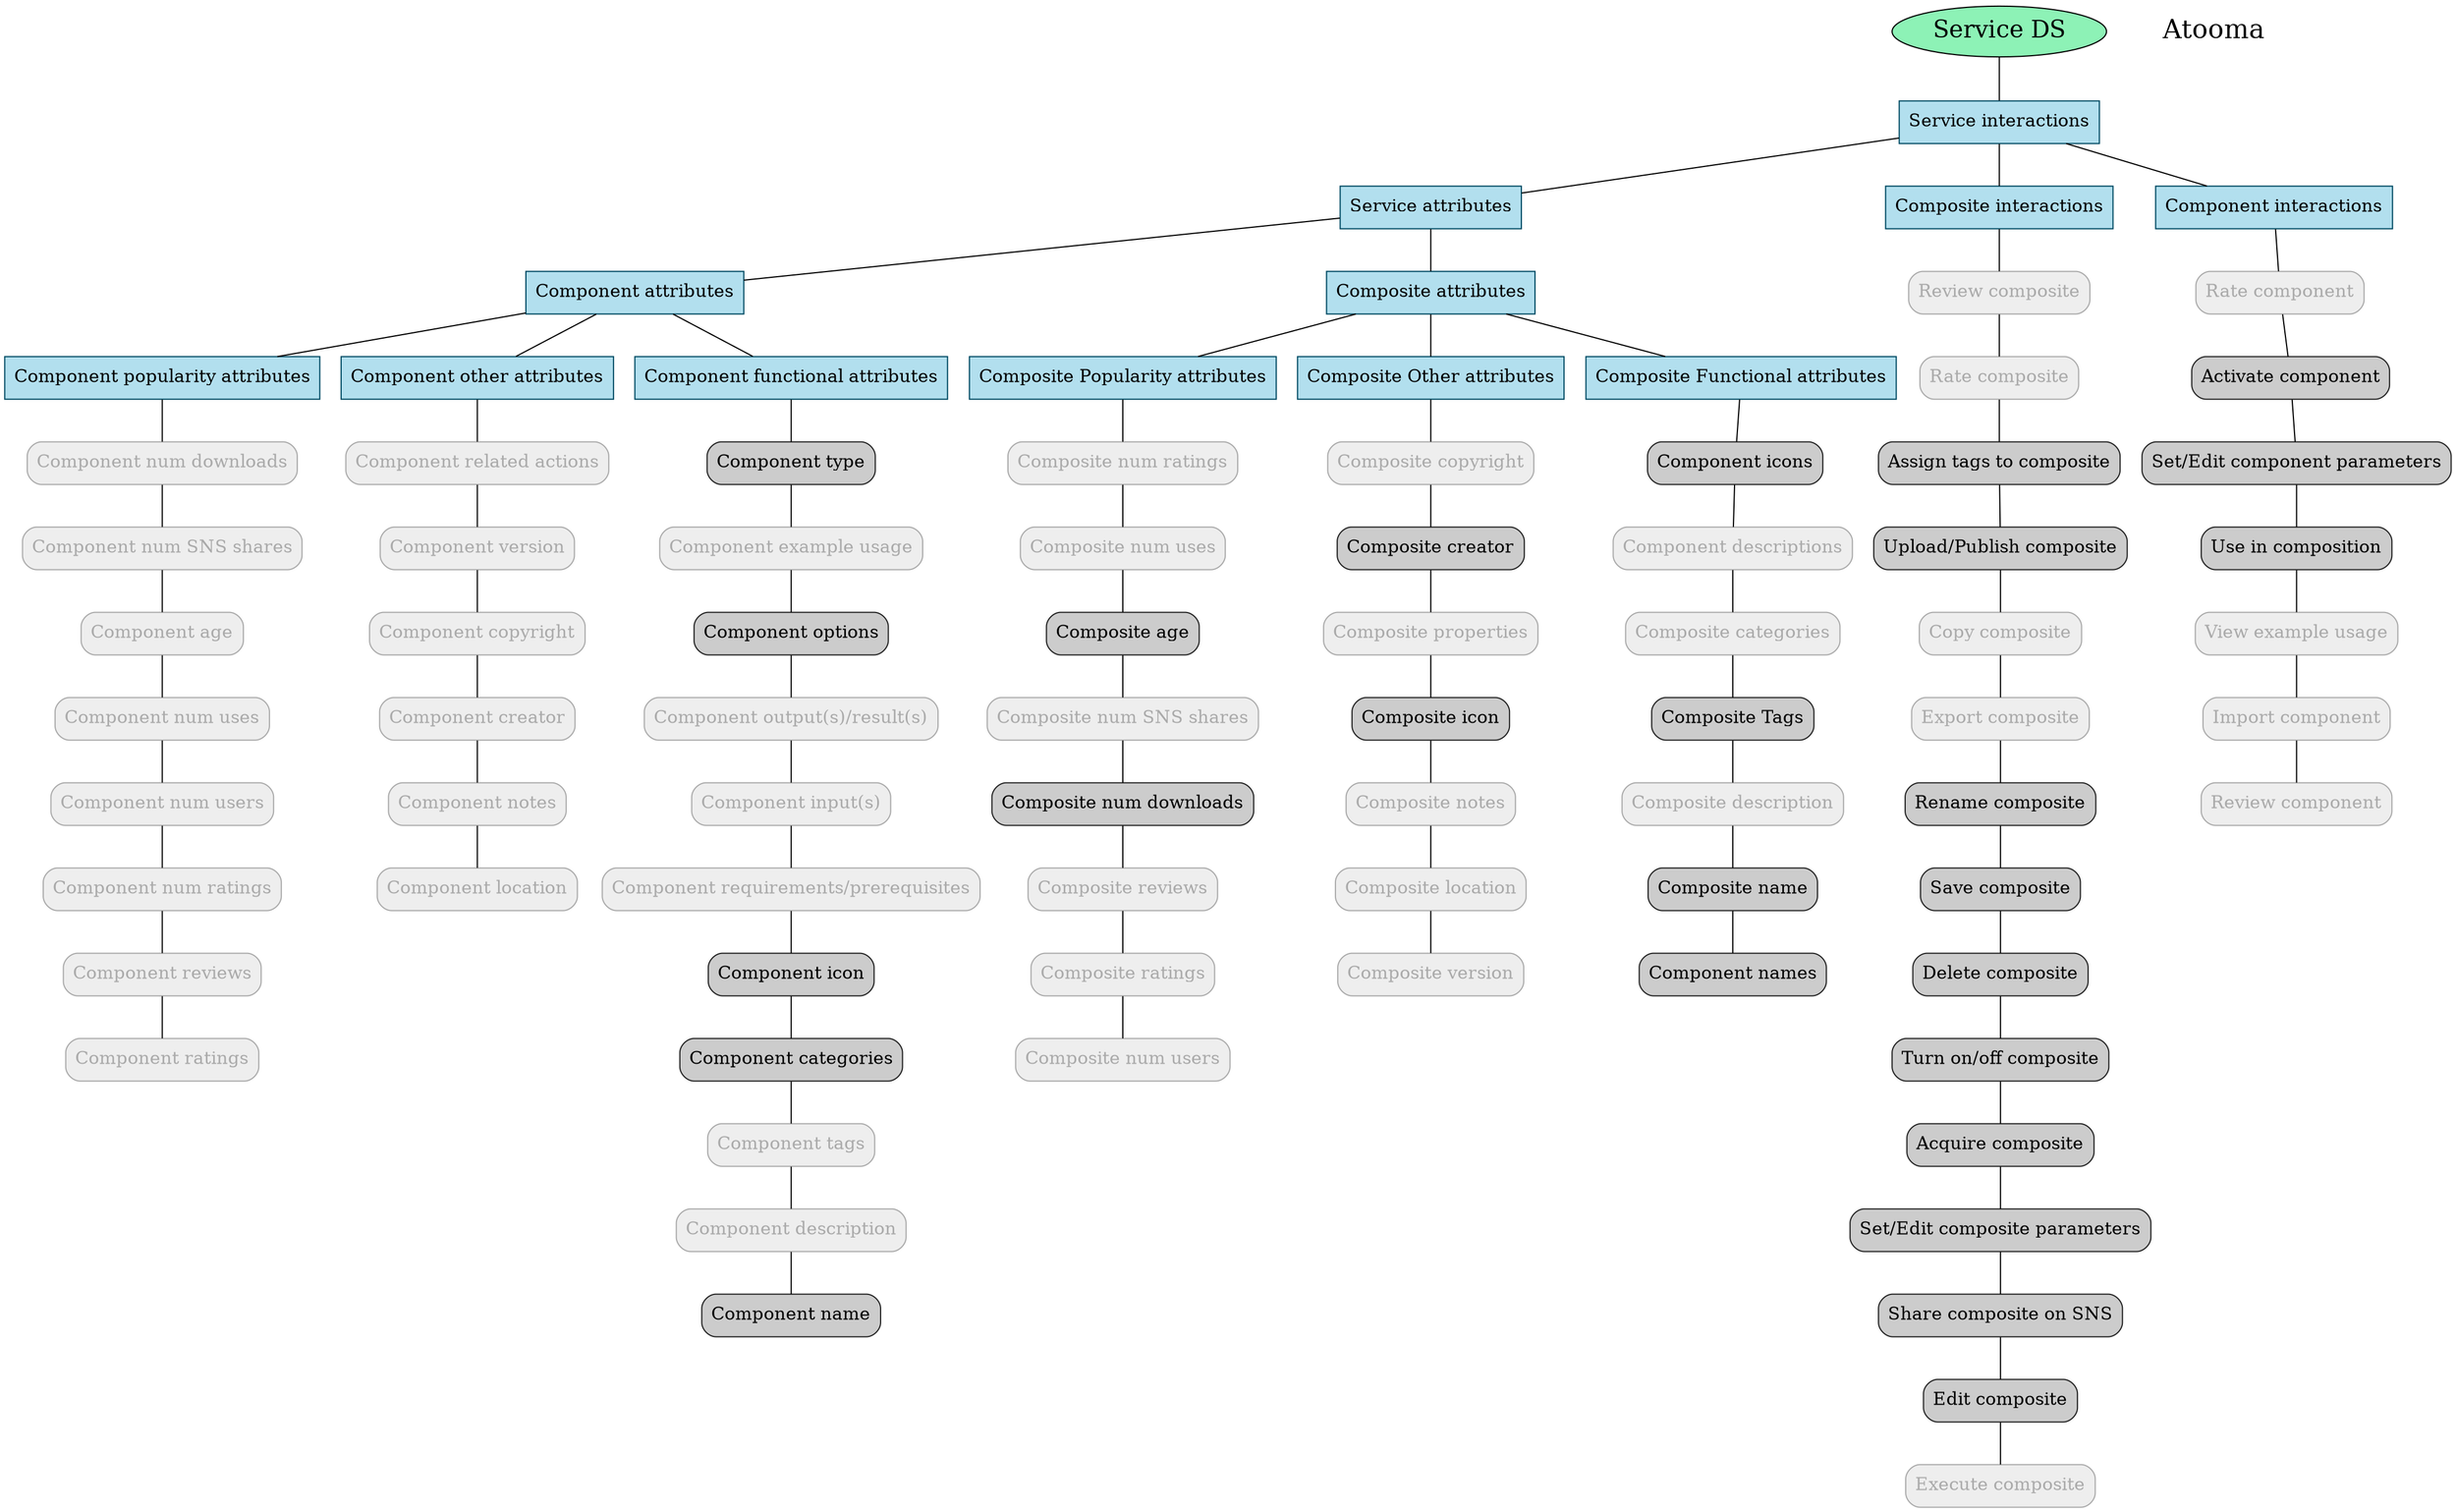 digraph output {node [color="047b35",fillcolor="#8df2b6",style=filled fontsize="20"];
"Service DS"node [color="#FFFFFF",fillcolor="#FFFFFF",style=filled, fontcolor="#000000" fontsize="22"]; 
 "Atooma" 



node[shape=box,color="#004a63",fillcolor=lightblue2,style=filled fontsize="15"];
"Service interactions","Component attributes","Service attributes","Composite attributes","Composite Popularity attributes","Composite Other attributes","Composite Functional attributes","Composite interactions","Component interactions","Component popularity attributes","Component other attributes","Component functional attributes"

node [color="#222222", style="rounded,filled", shape=rect, fontcolor="#000000", fillcolor="#CCCCCC"];
"Component type","Assign tags to composite","Composite creator","Composite icon","Component icons","Component options","Composite Tags","Composite name","Composite age","Composite num downloads","Upload/Publish composite","Rename composite","Save composite","Component names","Delete composite","Turn on/off composite","Acquire composite","Set/Edit composite parameters","Share composite on SNS","Edit composite","Activate component","Set/Edit component parameters","Use in composition","Component icon","Component categories","Component name"

node [color="#AAAAAA", style="rounded,filled", shape=rect, fontcolor="#AAAAAA", fillcolor="#EEEEEE"];
"Rate component","Composite num ratings","Review composite","Rate composite","Component num downloads","Component num SNS shares","Component age","Component num uses","Component num users","Component num ratings","Component related actions","Composite copyright","Component version","Composite properties","Component descriptions","Component example usage","Component output(s)/result(s)","Component input(s)","Component requirements/prerequisites","Composite categories","Composite description","Composite num uses","Composite num SNS shares","Composite reviews","Composite ratings","Copy composite","Export composite","Execute composite","Composite notes","Composite location","Component reviews","Component ratings","Component copyright","Component creator","Composite version","Component notes","Component location","Component tags","Component description","View example usage","Import component","Composite num users","Review component"



"Service DS"->"Service interactions" [arrowhead=none]
"Service attributes"->"Component attributes" [arrowhead=none]
"Service attributes"->"Composite attributes" [arrowhead=none]
"Composite attributes"->"Composite Popularity attributes" [arrowhead=none]
"Composite attributes"->"Composite Other attributes" [arrowhead=none]
"Composite attributes"->"Composite Functional attributes" [arrowhead=none]
"Service interactions"->"Service attributes" [arrowhead=none]
"Service interactions"->"Composite interactions" [arrowhead=none]
"Service interactions"->"Component interactions" [arrowhead=none]
"Component attributes"->"Component popularity attributes" [arrowhead=none]
"Component attributes"->"Component other attributes" [arrowhead=none]
"Component attributes"->"Component functional attributes" [arrowhead=none]
"Component interactions"->"Rate component"->"Activate component"->"Set/Edit component parameters"->"Use in composition"->"View example usage"->"Import component"->"Review component" [arrowhead=none]
"Component functional attributes"->"Component type"->"Component example usage"->"Component options"->"Component output(s)/result(s)"->"Component input(s)"->"Component requirements/prerequisites"->"Component icon"->"Component categories"->"Component tags"->"Component description"->"Component name" [arrowhead=none]
"Composite Popularity attributes"->"Composite num ratings"->"Composite num uses"->"Composite age"->"Composite num SNS shares"->"Composite num downloads"->"Composite reviews"->"Composite ratings"->"Composite num users" [arrowhead=none]
"Composite interactions"->"Review composite"->"Rate composite"->"Assign tags to composite"->"Upload/Publish composite"->"Copy composite"->"Export composite"->"Rename composite"->"Save composite"->"Delete composite"->"Turn on/off composite"->"Acquire composite"->"Set/Edit composite parameters"->"Share composite on SNS"->"Edit composite"->"Execute composite" [arrowhead=none]
"Component popularity attributes"->"Component num downloads"->"Component num SNS shares"->"Component age"->"Component num uses"->"Component num users"->"Component num ratings"->"Component reviews"->"Component ratings" [arrowhead=none]
"Component other attributes"->"Component related actions"->"Component version"->"Component copyright"->"Component creator"->"Component notes"->"Component location" [arrowhead=none]
"Composite Other attributes"->"Composite copyright"->"Composite creator"->"Composite properties"->"Composite icon"->"Composite notes"->"Composite location"->"Composite version" [arrowhead=none]
"Composite Functional attributes"->"Component icons"->"Component descriptions"->"Composite categories"->"Composite Tags"->"Composite description"->"Composite name"->"Component names" [arrowhead=none]}